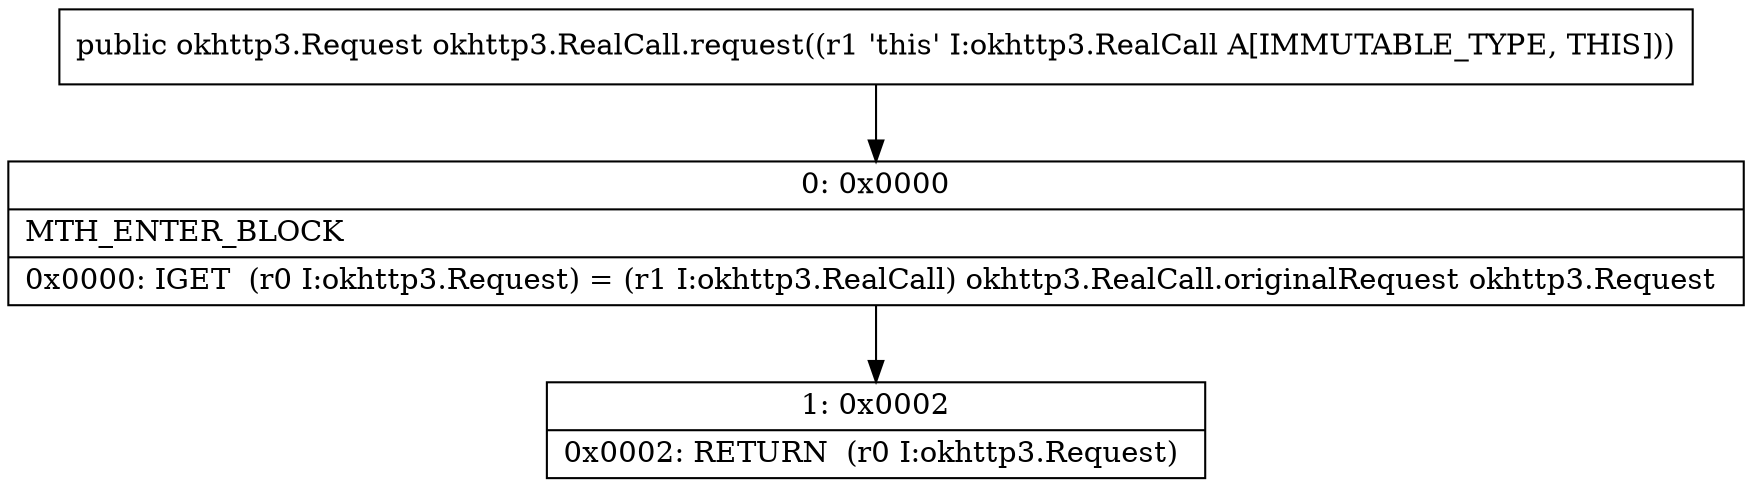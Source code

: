 digraph "CFG forokhttp3.RealCall.request()Lokhttp3\/Request;" {
Node_0 [shape=record,label="{0\:\ 0x0000|MTH_ENTER_BLOCK\l|0x0000: IGET  (r0 I:okhttp3.Request) = (r1 I:okhttp3.RealCall) okhttp3.RealCall.originalRequest okhttp3.Request \l}"];
Node_1 [shape=record,label="{1\:\ 0x0002|0x0002: RETURN  (r0 I:okhttp3.Request) \l}"];
MethodNode[shape=record,label="{public okhttp3.Request okhttp3.RealCall.request((r1 'this' I:okhttp3.RealCall A[IMMUTABLE_TYPE, THIS])) }"];
MethodNode -> Node_0;
Node_0 -> Node_1;
}

